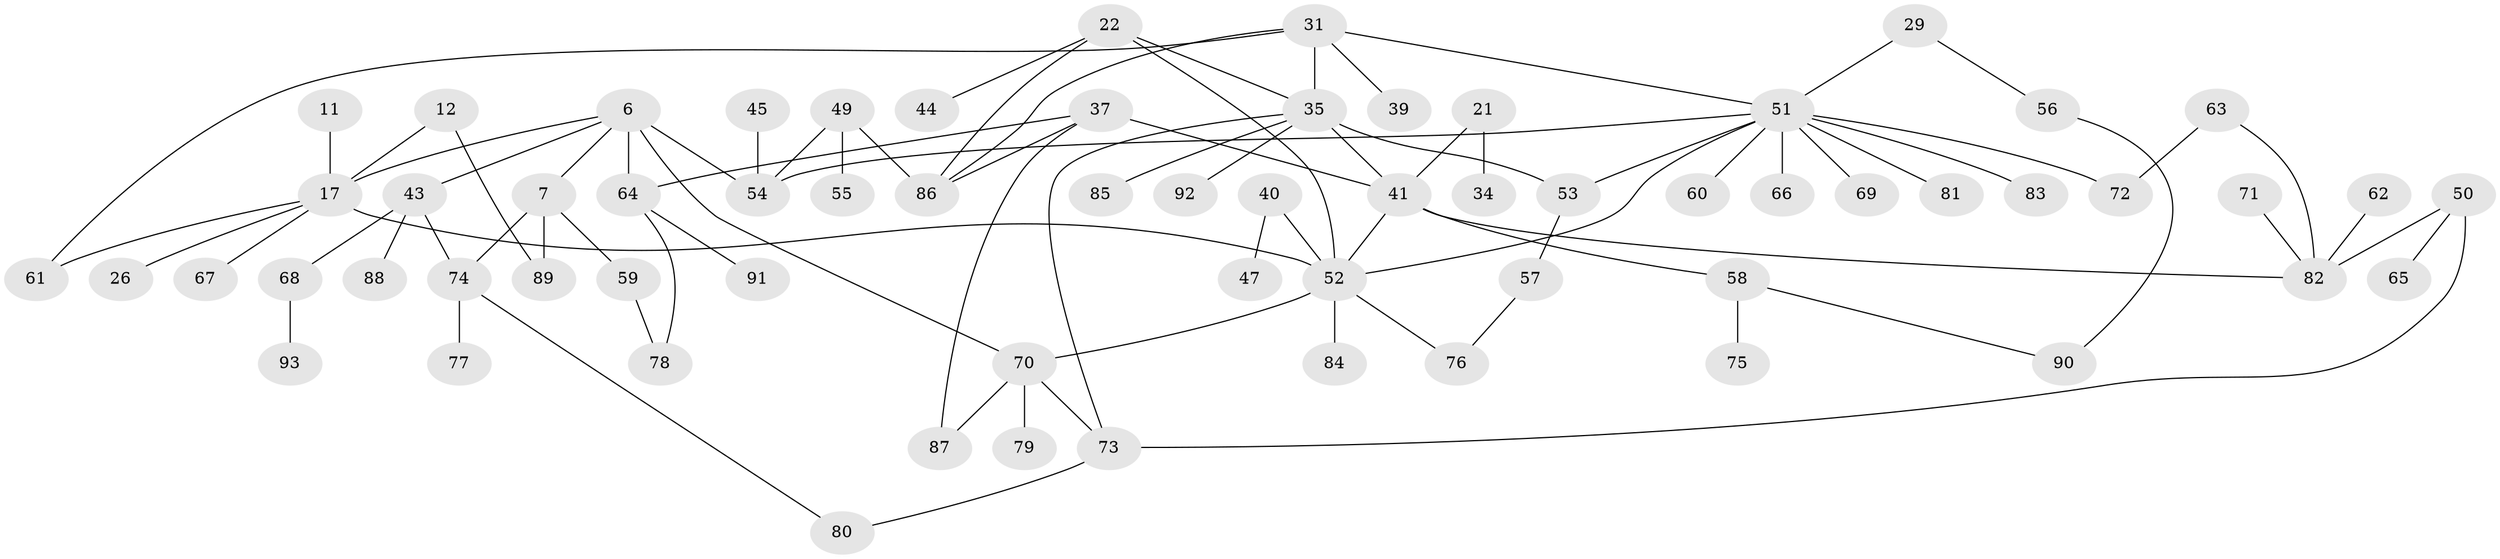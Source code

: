 // original degree distribution, {7: 0.021505376344086023, 6: 0.021505376344086023, 2: 0.3333333333333333, 4: 0.12903225806451613, 9: 0.010752688172043012, 5: 0.043010752688172046, 1: 0.3118279569892473, 3: 0.12903225806451613}
// Generated by graph-tools (version 1.1) at 2025/44/03/04/25 21:44:21]
// undirected, 65 vertices, 84 edges
graph export_dot {
graph [start="1"]
  node [color=gray90,style=filled];
  6;
  7;
  11;
  12;
  17 [super="+1+4"];
  21;
  22;
  26;
  29;
  31;
  34;
  35 [super="+13+14+20+15+23"];
  37;
  39;
  40;
  41 [super="+36"];
  43;
  44;
  45;
  47;
  49 [super="+18"];
  50 [super="+28"];
  51 [super="+5+8+32"];
  52 [super="+3+2"];
  53 [super="+9"];
  54 [super="+42"];
  55;
  56;
  57;
  58 [super="+48"];
  59;
  60;
  61;
  62;
  63;
  64 [super="+46"];
  65;
  66;
  67;
  68;
  69;
  70;
  71;
  72;
  73 [super="+27+24"];
  74;
  75;
  76;
  77;
  78;
  79;
  80;
  81;
  82 [super="+38"];
  83;
  84;
  85;
  86 [super="+30"];
  87;
  88;
  89;
  90;
  91;
  92;
  93;
  6 -- 7;
  6 -- 43;
  6 -- 70;
  6 -- 64 [weight=2];
  6 -- 17;
  6 -- 54;
  7 -- 59;
  7 -- 74;
  7 -- 89;
  11 -- 17;
  12 -- 89;
  12 -- 17;
  17 -- 67;
  17 -- 26;
  17 -- 52 [weight=2];
  17 -- 61;
  21 -- 34;
  21 -- 41;
  22 -- 44;
  22 -- 52;
  22 -- 35;
  22 -- 86;
  29 -- 56;
  29 -- 51;
  31 -- 35;
  31 -- 39;
  31 -- 61;
  31 -- 51;
  31 -- 86;
  35 -- 41 [weight=2];
  35 -- 92;
  35 -- 85;
  35 -- 53;
  35 -- 73;
  37 -- 64;
  37 -- 87;
  37 -- 41;
  37 -- 86;
  40 -- 47;
  40 -- 52;
  41 -- 52;
  41 -- 82;
  41 -- 58;
  43 -- 68;
  43 -- 88;
  43 -- 74;
  45 -- 54;
  49 -- 55;
  49 -- 86;
  49 -- 54;
  50 -- 65;
  50 -- 82;
  50 -- 73;
  51 -- 83;
  51 -- 66;
  51 -- 81;
  51 -- 52;
  51 -- 53;
  51 -- 60;
  51 -- 72;
  51 -- 69;
  51 -- 54;
  52 -- 84;
  52 -- 70;
  52 -- 76;
  53 -- 57;
  56 -- 90;
  57 -- 76;
  58 -- 75;
  58 -- 90;
  59 -- 78;
  62 -- 82;
  63 -- 72;
  63 -- 82;
  64 -- 78;
  64 -- 91;
  68 -- 93;
  70 -- 79;
  70 -- 87;
  70 -- 73;
  71 -- 82;
  73 -- 80;
  74 -- 77;
  74 -- 80;
}
